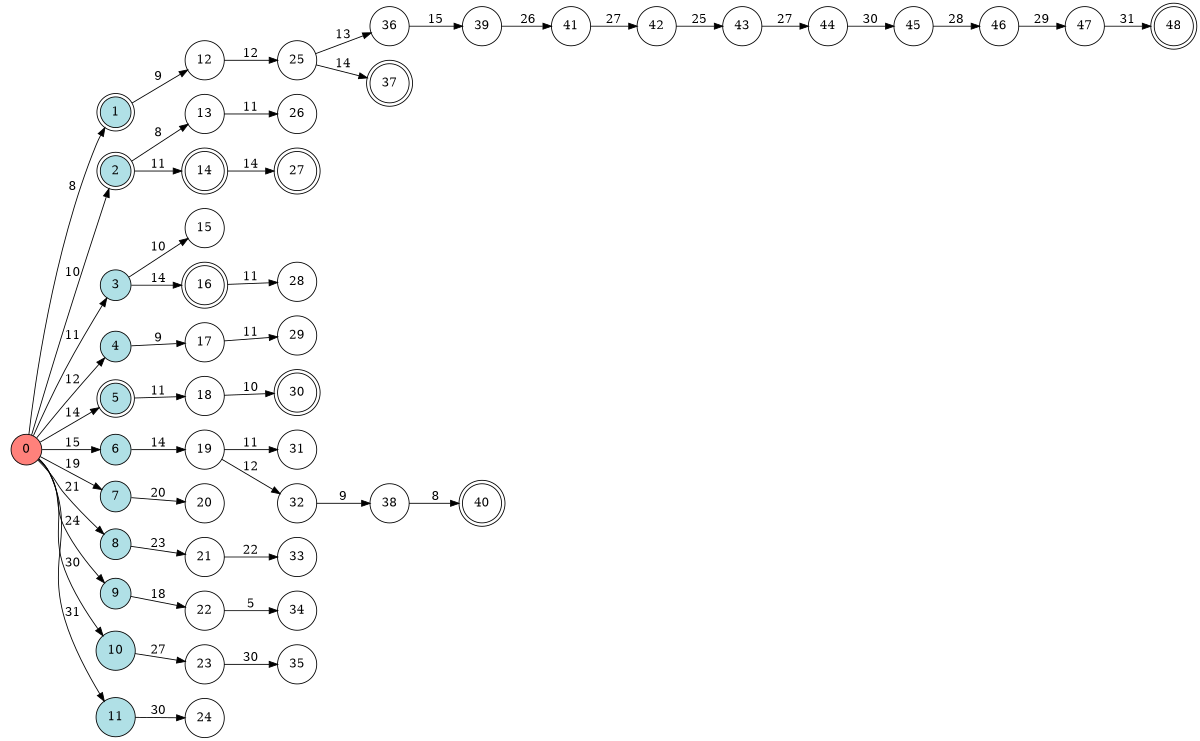 digraph APTA {
__start0 [label="" shape="none"];

rankdir=LR;
size="8,5";

s0 [style="filled", color="black", fillcolor="#ff817b" shape="circle", label="0"];
s1 [style="rounded,filled", color="black", fillcolor="powderblue" shape="doublecircle", label="1"];
s2 [style="rounded,filled", color="black", fillcolor="powderblue" shape="doublecircle", label="2"];
s3 [style="filled", color="black", fillcolor="powderblue" shape="circle", label="3"];
s4 [style="filled", color="black", fillcolor="powderblue" shape="circle", label="4"];
s5 [style="rounded,filled", color="black", fillcolor="powderblue" shape="doublecircle", label="5"];
s6 [style="filled", color="black", fillcolor="powderblue" shape="circle", label="6"];
s7 [style="filled", color="black", fillcolor="powderblue" shape="circle", label="7"];
s8 [style="filled", color="black", fillcolor="powderblue" shape="circle", label="8"];
s9 [style="filled", color="black", fillcolor="powderblue" shape="circle", label="9"];
s10 [style="filled", color="black", fillcolor="powderblue" shape="circle", label="10"];
s11 [style="filled", color="black", fillcolor="powderblue" shape="circle", label="11"];
s12 [style="filled", color="black", fillcolor="white" shape="circle", label="12"];
s13 [style="filled", color="black", fillcolor="white" shape="circle", label="13"];
s14 [style="rounded,filled", color="black", fillcolor="white" shape="doublecircle", label="14"];
s15 [style="filled", color="black", fillcolor="white" shape="circle", label="15"];
s16 [style="rounded,filled", color="black", fillcolor="white" shape="doublecircle", label="16"];
s17 [style="filled", color="black", fillcolor="white" shape="circle", label="17"];
s18 [style="filled", color="black", fillcolor="white" shape="circle", label="18"];
s19 [style="filled", color="black", fillcolor="white" shape="circle", label="19"];
s20 [style="filled", color="black", fillcolor="white" shape="circle", label="20"];
s21 [style="filled", color="black", fillcolor="white" shape="circle", label="21"];
s22 [style="filled", color="black", fillcolor="white" shape="circle", label="22"];
s23 [style="filled", color="black", fillcolor="white" shape="circle", label="23"];
s24 [style="filled", color="black", fillcolor="white" shape="circle", label="24"];
s25 [style="filled", color="black", fillcolor="white" shape="circle", label="25"];
s26 [style="filled", color="black", fillcolor="white" shape="circle", label="26"];
s27 [style="rounded,filled", color="black", fillcolor="white" shape="doublecircle", label="27"];
s28 [style="filled", color="black", fillcolor="white" shape="circle", label="28"];
s29 [style="filled", color="black", fillcolor="white" shape="circle", label="29"];
s30 [style="rounded,filled", color="black", fillcolor="white" shape="doublecircle", label="30"];
s31 [style="filled", color="black", fillcolor="white" shape="circle", label="31"];
s32 [style="filled", color="black", fillcolor="white" shape="circle", label="32"];
s33 [style="filled", color="black", fillcolor="white" shape="circle", label="33"];
s34 [style="filled", color="black", fillcolor="white" shape="circle", label="34"];
s35 [style="filled", color="black", fillcolor="white" shape="circle", label="35"];
s36 [style="filled", color="black", fillcolor="white" shape="circle", label="36"];
s37 [style="rounded,filled", color="black", fillcolor="white" shape="doublecircle", label="37"];
s38 [style="filled", color="black", fillcolor="white" shape="circle", label="38"];
s39 [style="filled", color="black", fillcolor="white" shape="circle", label="39"];
s40 [style="rounded,filled", color="black", fillcolor="white" shape="doublecircle", label="40"];
s41 [style="filled", color="black", fillcolor="white" shape="circle", label="41"];
s42 [style="filled", color="black", fillcolor="white" shape="circle", label="42"];
s43 [style="filled", color="black", fillcolor="white" shape="circle", label="43"];
s44 [style="filled", color="black", fillcolor="white" shape="circle", label="44"];
s45 [style="filled", color="black", fillcolor="white" shape="circle", label="45"];
s46 [style="filled", color="black", fillcolor="white" shape="circle", label="46"];
s47 [style="filled", color="black", fillcolor="white" shape="circle", label="47"];
s48 [style="rounded,filled", color="black", fillcolor="white" shape="doublecircle", label="48"];
s0 -> s1 [label="8"];
s0 -> s2 [label="10"];
s0 -> s3 [label="11"];
s0 -> s4 [label="12"];
s0 -> s5 [label="14"];
s0 -> s6 [label="15"];
s0 -> s7 [label="19"];
s0 -> s8 [label="21"];
s0 -> s9 [label="24"];
s0 -> s10 [label="30"];
s0 -> s11 [label="31"];
s1 -> s12 [label="9"];
s2 -> s13 [label="8"];
s2 -> s14 [label="11"];
s3 -> s15 [label="10"];
s3 -> s16 [label="14"];
s4 -> s17 [label="9"];
s5 -> s18 [label="11"];
s6 -> s19 [label="14"];
s7 -> s20 [label="20"];
s8 -> s21 [label="23"];
s9 -> s22 [label="18"];
s10 -> s23 [label="27"];
s11 -> s24 [label="30"];
s12 -> s25 [label="12"];
s13 -> s26 [label="11"];
s14 -> s27 [label="14"];
s16 -> s28 [label="11"];
s17 -> s29 [label="11"];
s18 -> s30 [label="10"];
s19 -> s31 [label="11"];
s19 -> s32 [label="12"];
s21 -> s33 [label="22"];
s22 -> s34 [label="5"];
s23 -> s35 [label="30"];
s25 -> s36 [label="13"];
s25 -> s37 [label="14"];
s32 -> s38 [label="9"];
s36 -> s39 [label="15"];
s38 -> s40 [label="8"];
s39 -> s41 [label="26"];
s41 -> s42 [label="27"];
s42 -> s43 [label="25"];
s43 -> s44 [label="27"];
s44 -> s45 [label="30"];
s45 -> s46 [label="28"];
s46 -> s47 [label="29"];
s47 -> s48 [label="31"];

}
